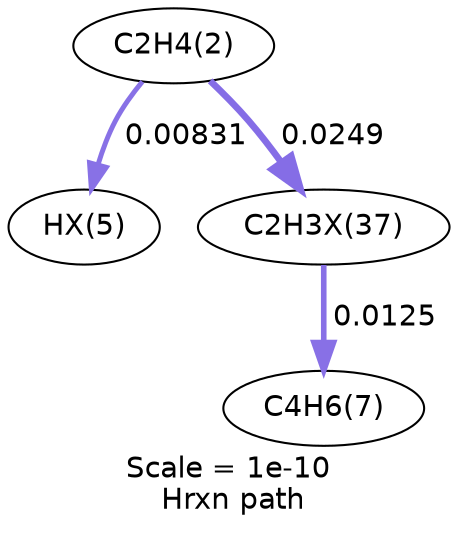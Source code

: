 digraph reaction_paths {
center=1;
s5 -> s42[fontname="Helvetica", style="setlinewidth(2.38)", arrowsize=1.19, color="0.7, 0.508, 0.9"
, label=" 0.00831"];
s5 -> s43[fontname="Helvetica", style="setlinewidth(3.21)", arrowsize=1.61, color="0.7, 0.525, 0.9"
, label=" 0.0249"];
s43 -> s8[fontname="Helvetica", style="setlinewidth(2.69)", arrowsize=1.34, color="0.7, 0.512, 0.9"
, label=" 0.0125"];
s5 [ fontname="Helvetica", label="C2H4(2)"];
s8 [ fontname="Helvetica", label="C4H6(7)"];
s42 [ fontname="Helvetica", label="HX(5)"];
s43 [ fontname="Helvetica", label="C2H3X(37)"];
 label = "Scale = 1e-10\l Hrxn path";
 fontname = "Helvetica";
}
